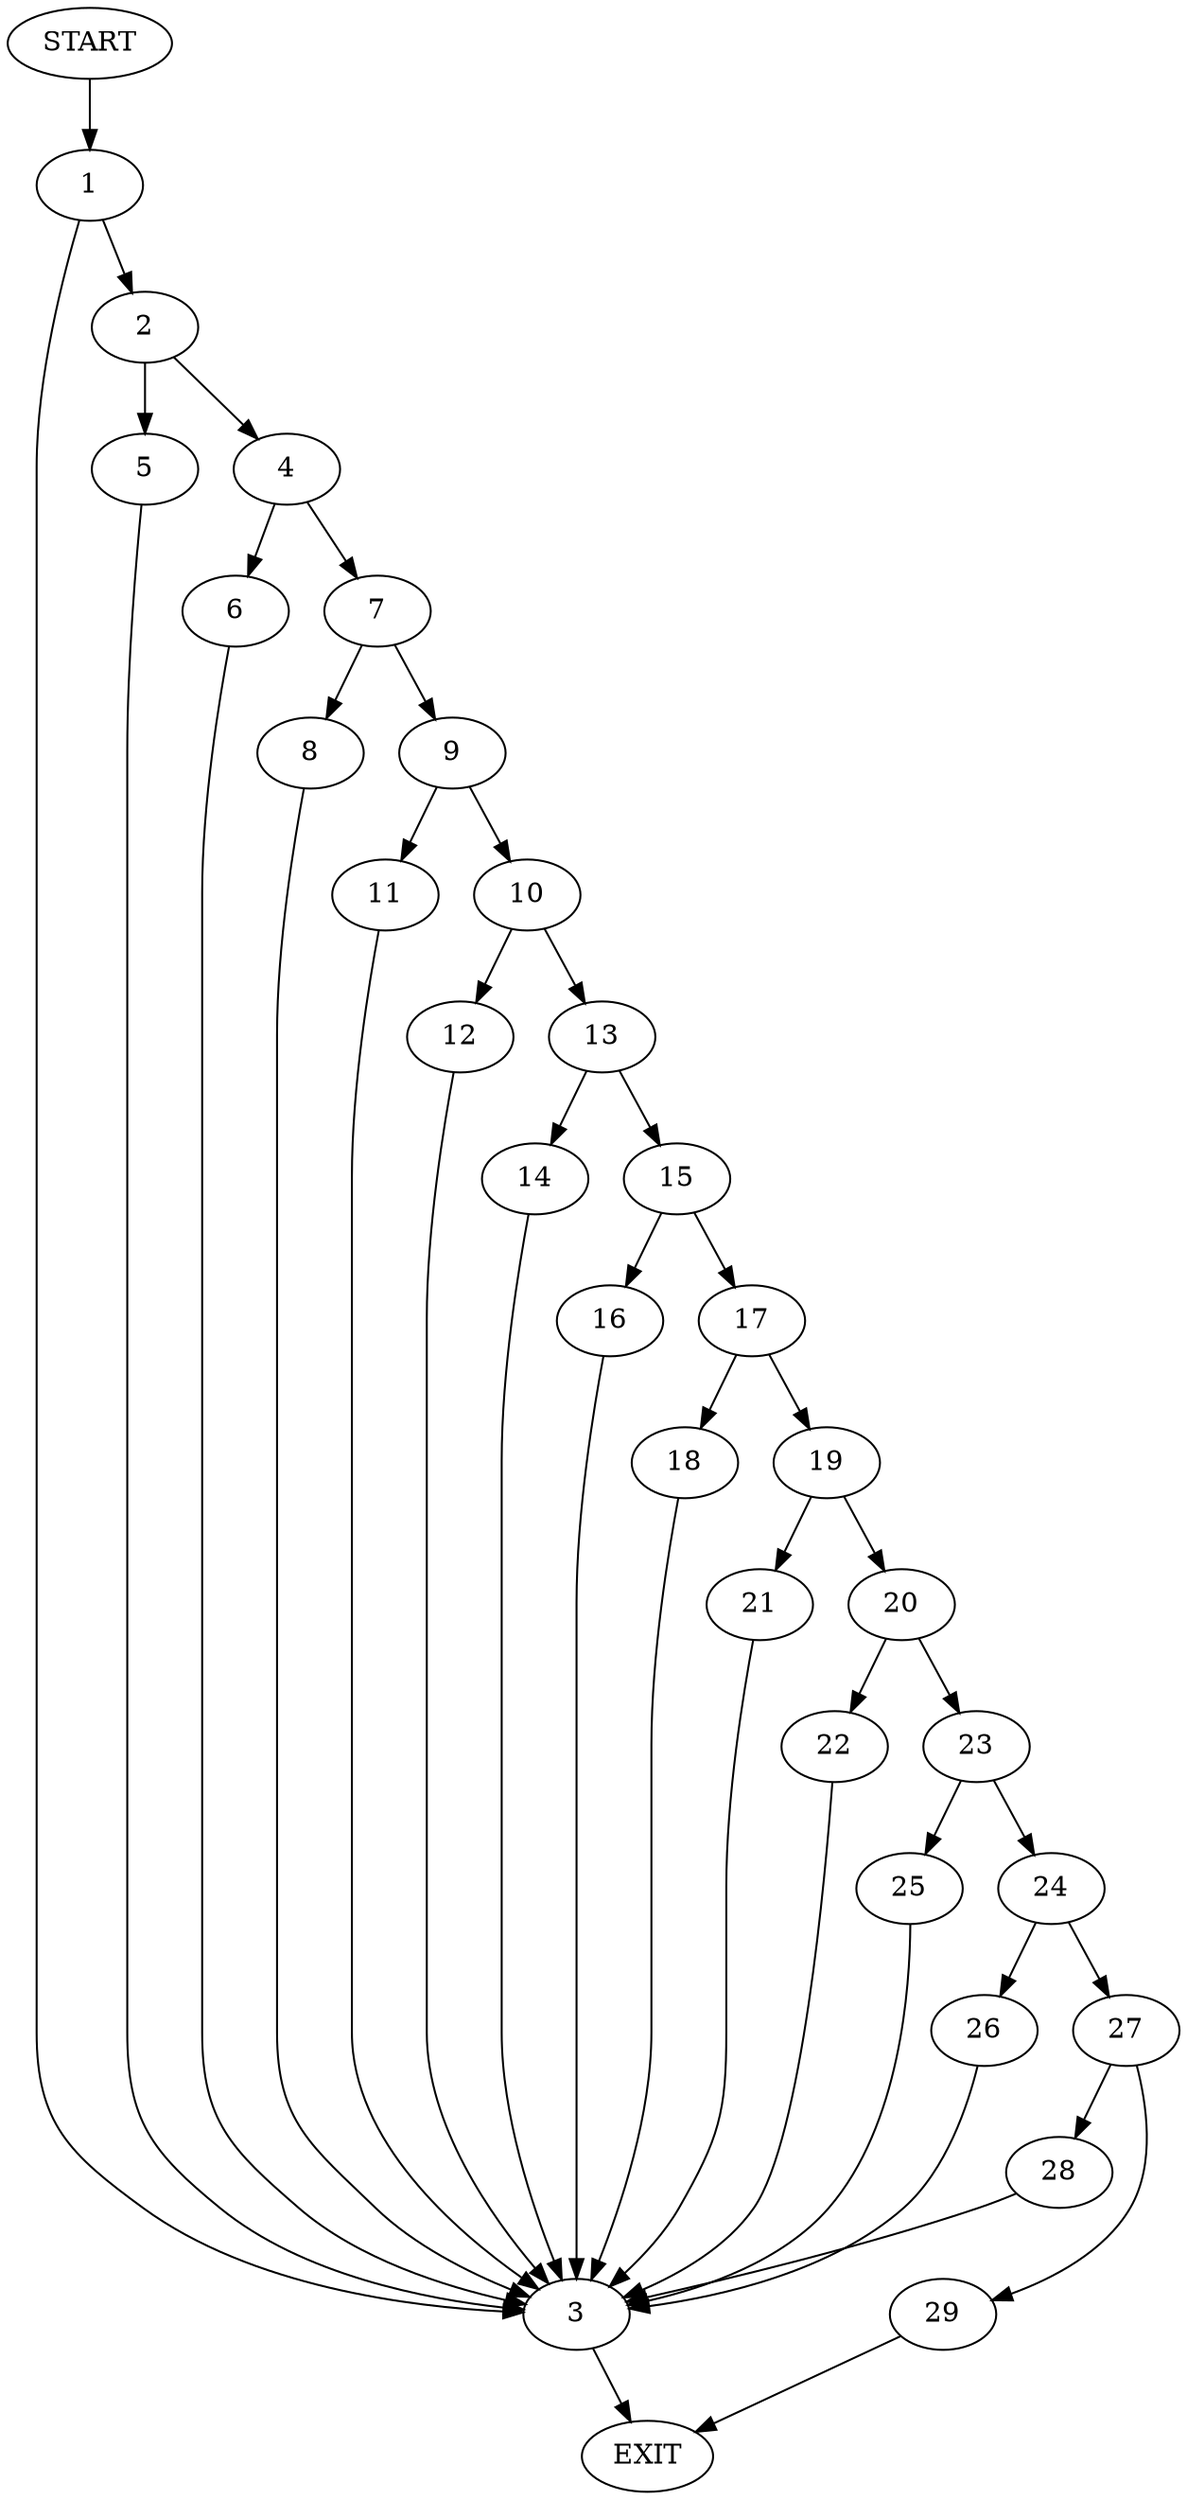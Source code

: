 digraph {
0 [label="START"]
30 [label="EXIT"]
0 -> 1
1 -> 2
1 -> 3
2 -> 4
2 -> 5
3 -> 30
4 -> 6
4 -> 7
5 -> 3
7 -> 8
7 -> 9
6 -> 3
9 -> 10
9 -> 11
8 -> 3
11 -> 3
10 -> 12
10 -> 13
12 -> 3
13 -> 14
13 -> 15
14 -> 3
15 -> 16
15 -> 17
17 -> 18
17 -> 19
16 -> 3
19 -> 20
19 -> 21
18 -> 3
21 -> 3
20 -> 22
20 -> 23
22 -> 3
23 -> 24
23 -> 25
25 -> 3
24 -> 26
24 -> 27
26 -> 3
27 -> 28
27 -> 29
29 -> 30
28 -> 3
}
